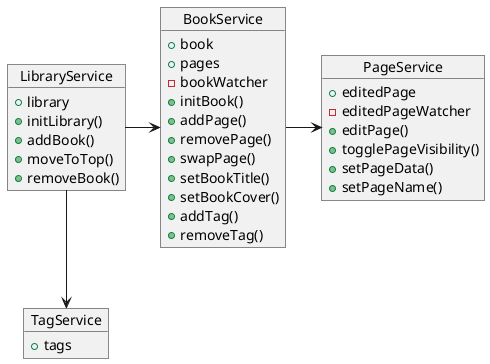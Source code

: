 @startuml
allowmixing

object LibraryService{
	+library
	+initLibrary()
	+addBook()
	+moveToTop()
	+removeBook()
}

object TagService {
	+tags
}

object BookService{
	+book
	+pages
	-bookWatcher
	+initBook()
	+addPage()
	+removePage()
	+swapPage()
	+setBookTitle()
	+setBookCover()
	+addTag()
	+removeTag()
}

object PageService{
	+editedPage
	-editedPageWatcher
	+editPage()
	+togglePageVisibility()
	+setPageData()
	+setPageName()
}

LibraryService -down-> TagService
LibraryService -> BookService
BookService -> PageService

@enduml